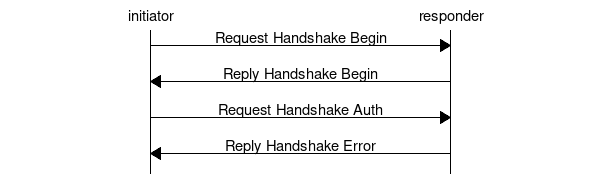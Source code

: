 # MSC for successful handshakes
msc {

  a [label="initiator"], b [label="responder"];

   a=>b [ label = "Request Handshake Begin" ];
   b=>a [ label = "Reply Handshake Begin" ];
   a=>b [ label = "Request Handshake Auth" ];
   b=>a [ label = "Reply Handshake Error" ];
}
